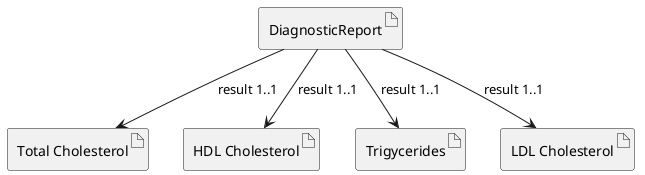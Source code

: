 
@startuml


artifact "DiagnosticReport" as dr
artifact "Total Cholesterol" as ct
artifact "HDL Cholesterol" as chdl
artifact "Trigycerides" as trigly
artifact "LDL Cholesterol" as cldl

url of dr is  [[StructureDefinition-as-device.html]]
url of ct is  [[StructureDefinition-as-healthcareservice-healthcare-activity.html]]
url of chdl is  [[StructureDefinition-as-healthcareservice-social-equipment.html]]
url of trigly [[StructureDefinition-as-organization.html]]
url of cldl [[StructureDefinition-as-person.html]]

dr --> ct : result 1..1
dr --> chdl : result 1..1
dr --> trigly : result 1..1
dr --> cldl : result 1..1


@enduml
